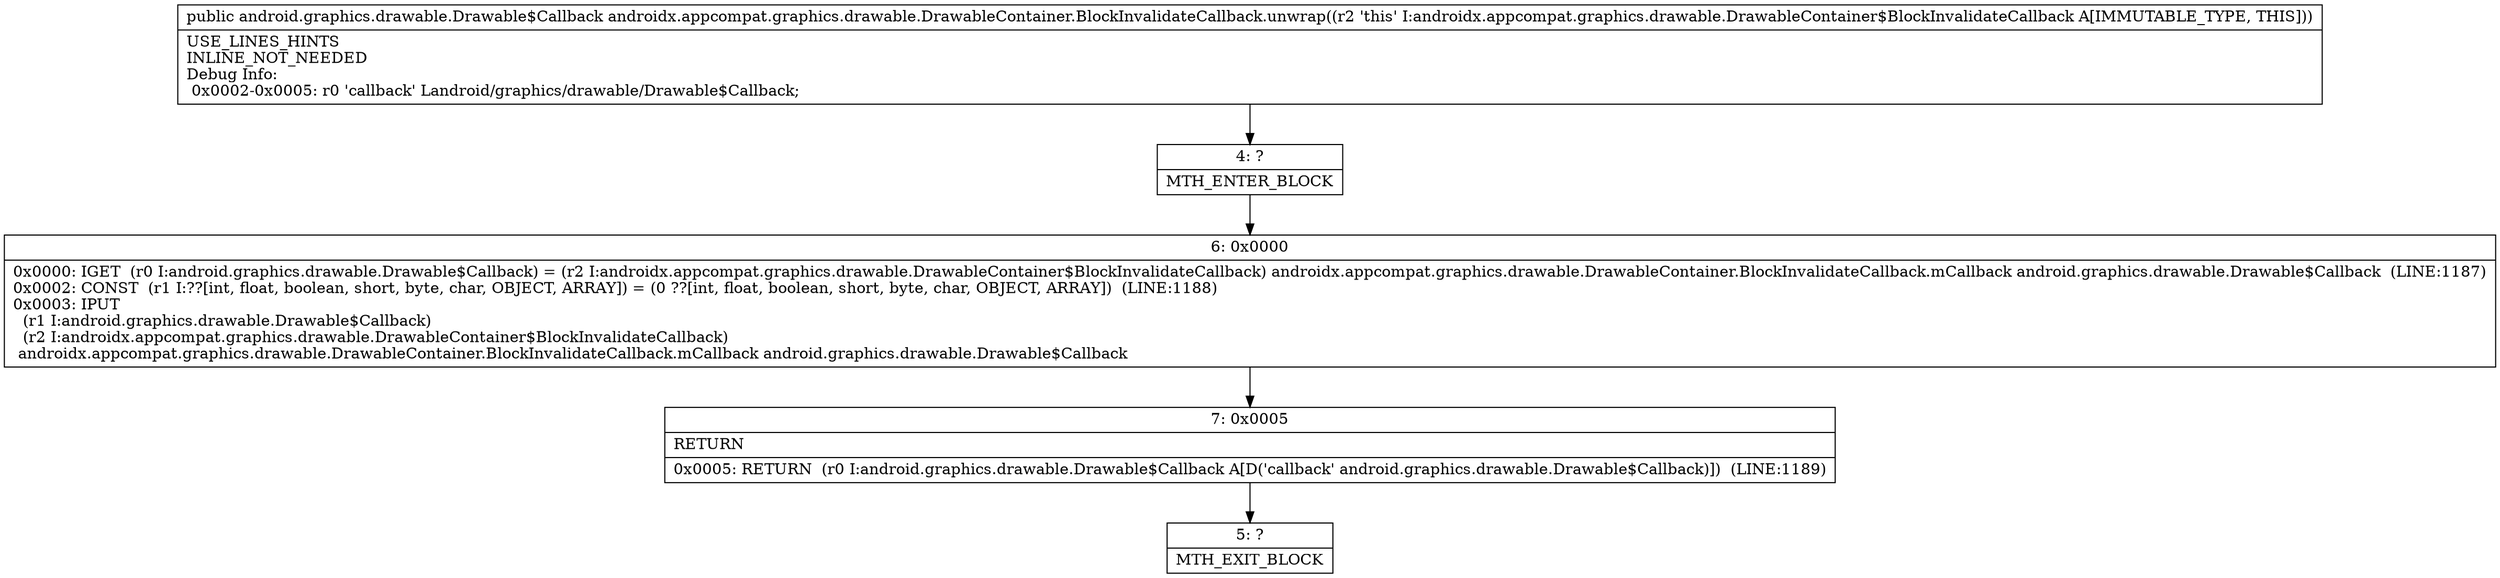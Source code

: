digraph "CFG forandroidx.appcompat.graphics.drawable.DrawableContainer.BlockInvalidateCallback.unwrap()Landroid\/graphics\/drawable\/Drawable$Callback;" {
Node_4 [shape=record,label="{4\:\ ?|MTH_ENTER_BLOCK\l}"];
Node_6 [shape=record,label="{6\:\ 0x0000|0x0000: IGET  (r0 I:android.graphics.drawable.Drawable$Callback) = (r2 I:androidx.appcompat.graphics.drawable.DrawableContainer$BlockInvalidateCallback) androidx.appcompat.graphics.drawable.DrawableContainer.BlockInvalidateCallback.mCallback android.graphics.drawable.Drawable$Callback  (LINE:1187)\l0x0002: CONST  (r1 I:??[int, float, boolean, short, byte, char, OBJECT, ARRAY]) = (0 ??[int, float, boolean, short, byte, char, OBJECT, ARRAY])  (LINE:1188)\l0x0003: IPUT  \l  (r1 I:android.graphics.drawable.Drawable$Callback)\l  (r2 I:androidx.appcompat.graphics.drawable.DrawableContainer$BlockInvalidateCallback)\l androidx.appcompat.graphics.drawable.DrawableContainer.BlockInvalidateCallback.mCallback android.graphics.drawable.Drawable$Callback \l}"];
Node_7 [shape=record,label="{7\:\ 0x0005|RETURN\l|0x0005: RETURN  (r0 I:android.graphics.drawable.Drawable$Callback A[D('callback' android.graphics.drawable.Drawable$Callback)])  (LINE:1189)\l}"];
Node_5 [shape=record,label="{5\:\ ?|MTH_EXIT_BLOCK\l}"];
MethodNode[shape=record,label="{public android.graphics.drawable.Drawable$Callback androidx.appcompat.graphics.drawable.DrawableContainer.BlockInvalidateCallback.unwrap((r2 'this' I:androidx.appcompat.graphics.drawable.DrawableContainer$BlockInvalidateCallback A[IMMUTABLE_TYPE, THIS]))  | USE_LINES_HINTS\lINLINE_NOT_NEEDED\lDebug Info:\l  0x0002\-0x0005: r0 'callback' Landroid\/graphics\/drawable\/Drawable$Callback;\l}"];
MethodNode -> Node_4;Node_4 -> Node_6;
Node_6 -> Node_7;
Node_7 -> Node_5;
}

